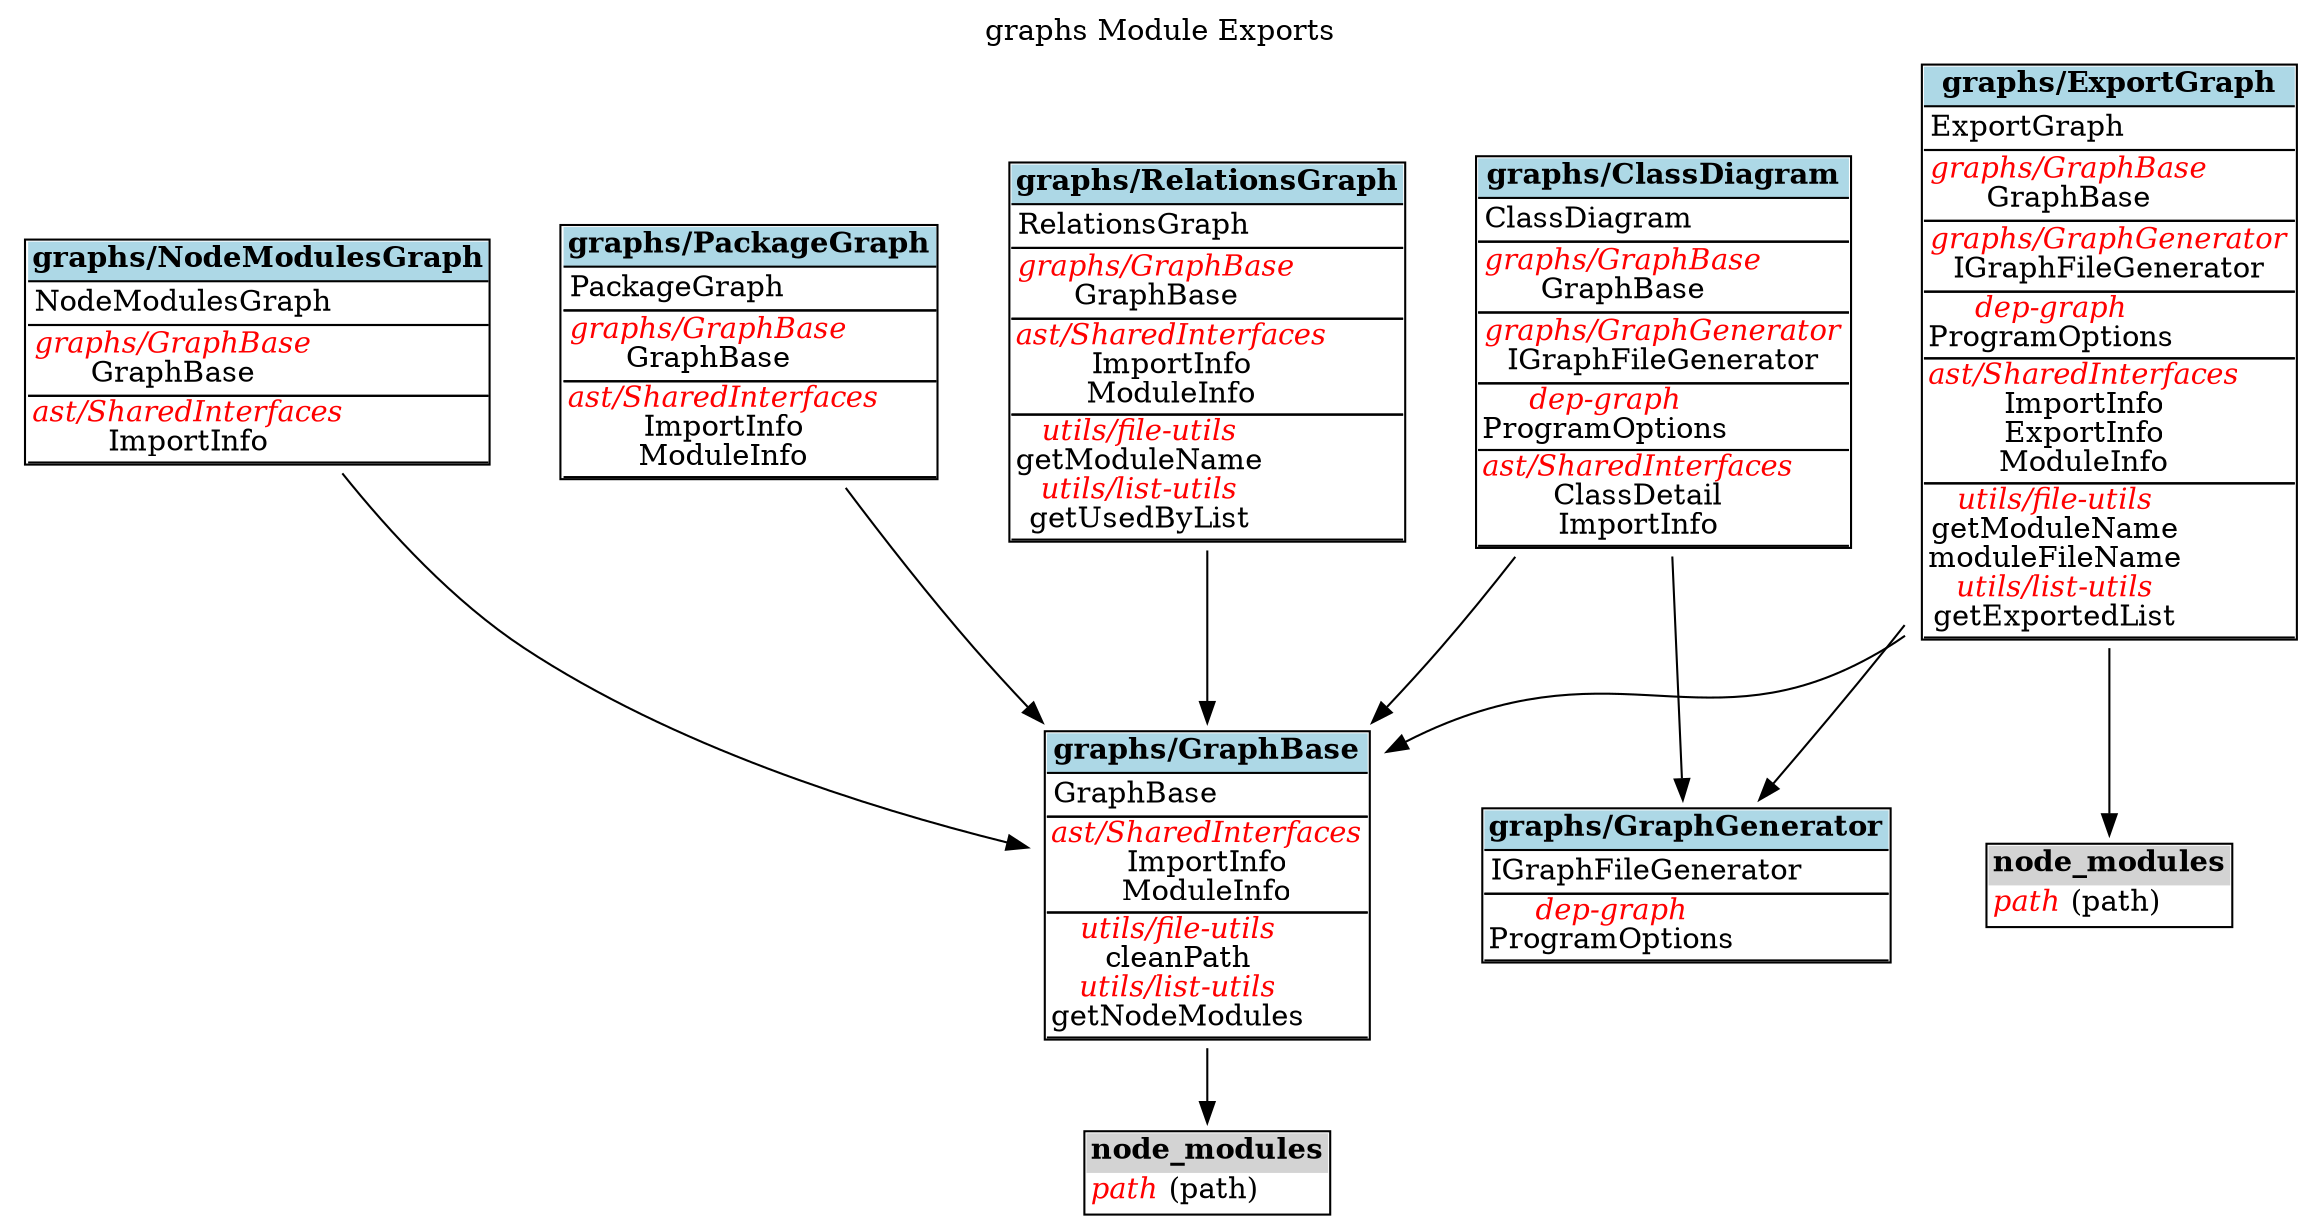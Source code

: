 digraph {label="graphs Module Exports";
labelloc="t";
"graphs/ClassDiagram" [shape=none, label=<<TABLE cellspacing="0" cellborder="0" align="left">
<TR><TD bgcolor="lightblue" HREF="docs/tsdocs/modules/_graphs_ClassDiagram_.html" TARGET="_blank" align="center"><B>graphs/ClassDiagram</B></TD></TR>
<TR><TD BORDER="1" SIDES="TB" align="left">
ClassDiagram<BR/>
</TD></TR>
<TR><TD BORDER="1" SIDES="TB" align="left">
<font color="red"><I>graphs/GraphBase</I></font><BR/>
GraphBase<BR/>
</TD></TR>
<TR><TD BORDER="1" SIDES="TB" align="left">
<font color="red"><I>graphs/GraphGenerator</I></font><BR/>
IGraphFileGenerator<BR/>
</TD></TR>
<TR><TD BORDER="1" SIDES="TB" cellpadding="1" align="left">
<font color="red"><I>dep-graph</I></font><BR/>
ProgramOptions<BR/>
</TD></TR>
<TR><TD BORDER="1" SIDES="TB" cellpadding="1" align="left">
<font color="red"><I>ast/SharedInterfaces</I></font><BR/>
ClassDetail<BR/>
ImportInfo<BR/>
</TD></TR>
</TABLE>>];
"graphs/ExportGraph" [shape=none, label=<<TABLE cellspacing="0" cellborder="0" align="left">
<TR><TD bgcolor="lightblue" HREF="docs/tsdocs/modules/_graphs_ExportGraph_.html" TARGET="_blank" align="center"><B>graphs/ExportGraph</B></TD></TR>
<TR><TD BORDER="1" SIDES="TB" align="left">
ExportGraph<BR/>
</TD></TR>
<TR><TD BORDER="1" SIDES="TB" align="left">
<font color="red"><I>graphs/GraphBase</I></font><BR/>
GraphBase<BR/>
</TD></TR>
<TR><TD BORDER="1" SIDES="TB" align="left">
<font color="red"><I>graphs/GraphGenerator</I></font><BR/>
IGraphFileGenerator<BR/>
</TD></TR>
<TR><TD BORDER="1" SIDES="TB" cellpadding="1" align="left">
<font color="red"><I>dep-graph</I></font><BR/>
ProgramOptions<BR/>
</TD></TR>
<TR><TD BORDER="1" SIDES="TB" cellpadding="1" align="left">
<font color="red"><I>ast/SharedInterfaces</I></font><BR/>
ImportInfo<BR/>
ExportInfo<BR/>
ModuleInfo<BR/>
</TD></TR>
<TR><TD BORDER="1" SIDES="TB" cellpadding="1" align="left">
<font color="red"><I>utils/file-utils</I></font><BR/>
getModuleName<BR/>
moduleFileName<BR/>
<font color="red"><I>utils/list-utils</I></font><BR/>
getExportedList<BR/>
</TD></TR>
</TABLE>>];
"graphs/ExportGraph-node_modules" [shape=none, label=<<TABLE cellspacing="0" cellborder="0" align="left">
<TR><TD bgcolor="lightgrey" align="center"><B>node_modules</B></TD></TR>
<TR><TD align="left">
<font color="red"><I>path</I></font> (path)<BR/>
</TD></TR>
</TABLE>>];
"graphs/ExportGraph"->"graphs/ExportGraph-node_modules";
"graphs/GraphBase" [shape=none, label=<<TABLE cellspacing="0" cellborder="0" align="left">
<TR><TD bgcolor="lightblue" HREF="docs/tsdocs/modules/_graphs_GraphBase_.html" TARGET="_blank" align="center"><B>graphs/GraphBase</B></TD></TR>
<TR><TD BORDER="1" SIDES="TB" align="left">
GraphBase<BR/>
</TD></TR>
<TR><TD BORDER="1" SIDES="TB" cellpadding="1" align="left">
<font color="red"><I>ast/SharedInterfaces</I></font><BR/>
ImportInfo<BR/>
ModuleInfo<BR/>
</TD></TR>
<TR><TD BORDER="1" SIDES="TB" cellpadding="1" align="left">
<font color="red"><I>utils/file-utils</I></font><BR/>
cleanPath<BR/>
<font color="red"><I>utils/list-utils</I></font><BR/>
getNodeModules<BR/>
</TD></TR>
</TABLE>>];
"graphs/GraphBase-node_modules" [shape=none, label=<<TABLE cellspacing="0" cellborder="0" align="left">
<TR><TD bgcolor="lightgrey" align="center"><B>node_modules</B></TD></TR>
<TR><TD align="left">
<font color="red"><I>path</I></font> (path)<BR/>
</TD></TR>
</TABLE>>];
"graphs/GraphBase"->"graphs/GraphBase-node_modules";
"graphs/GraphGenerator" [shape=none, label=<<TABLE cellspacing="0" cellborder="0" align="left">
<TR><TD bgcolor="lightblue" HREF="docs/tsdocs/modules/_graphs_GraphGenerator_.html" TARGET="_blank" align="center"><B>graphs/GraphGenerator</B></TD></TR>
<TR><TD BORDER="1" SIDES="TB" align="left">
IGraphFileGenerator<BR/>
</TD></TR>
<TR><TD BORDER="1" SIDES="TB" cellpadding="1" align="left">
<font color="red"><I>dep-graph</I></font><BR/>
ProgramOptions<BR/>
</TD></TR>
</TABLE>>];
"graphs/NodeModulesGraph" [shape=none, label=<<TABLE cellspacing="0" cellborder="0" align="left">
<TR><TD bgcolor="lightblue" HREF="docs/tsdocs/modules/_graphs_NodeModulesGraph_.html" TARGET="_blank" align="center"><B>graphs/NodeModulesGraph</B></TD></TR>
<TR><TD BORDER="1" SIDES="TB" align="left">
NodeModulesGraph<BR/>
</TD></TR>
<TR><TD BORDER="1" SIDES="TB" align="left">
<font color="red"><I>graphs/GraphBase</I></font><BR/>
GraphBase<BR/>
</TD></TR>
<TR><TD BORDER="1" SIDES="TB" cellpadding="1" align="left">
<font color="red"><I>ast/SharedInterfaces</I></font><BR/>
ImportInfo<BR/>
</TD></TR>
</TABLE>>];
"graphs/PackageGraph" [shape=none, label=<<TABLE cellspacing="0" cellborder="0" align="left">
<TR><TD bgcolor="lightblue" HREF="docs/tsdocs/modules/_graphs_PackageGraph_.html" TARGET="_blank" align="center"><B>graphs/PackageGraph</B></TD></TR>
<TR><TD BORDER="1" SIDES="TB" align="left">
PackageGraph<BR/>
</TD></TR>
<TR><TD BORDER="1" SIDES="TB" align="left">
<font color="red"><I>graphs/GraphBase</I></font><BR/>
GraphBase<BR/>
</TD></TR>
<TR><TD BORDER="1" SIDES="TB" cellpadding="1" align="left">
<font color="red"><I>ast/SharedInterfaces</I></font><BR/>
ImportInfo<BR/>
ModuleInfo<BR/>
</TD></TR>
</TABLE>>];
"graphs/RelationsGraph" [shape=none, label=<<TABLE cellspacing="0" cellborder="0" align="left">
<TR><TD bgcolor="lightblue" HREF="docs/tsdocs/modules/_graphs_RelationsGraph_.html" TARGET="_blank" align="center"><B>graphs/RelationsGraph</B></TD></TR>
<TR><TD BORDER="1" SIDES="TB" align="left">
RelationsGraph<BR/>
</TD></TR>
<TR><TD BORDER="1" SIDES="TB" align="left">
<font color="red"><I>graphs/GraphBase</I></font><BR/>
GraphBase<BR/>
</TD></TR>
<TR><TD BORDER="1" SIDES="TB" cellpadding="1" align="left">
<font color="red"><I>ast/SharedInterfaces</I></font><BR/>
ImportInfo<BR/>
ModuleInfo<BR/>
</TD></TR>
<TR><TD BORDER="1" SIDES="TB" cellpadding="1" align="left">
<font color="red"><I>utils/file-utils</I></font><BR/>
getModuleName<BR/>
<font color="red"><I>utils/list-utils</I></font><BR/>
getUsedByList<BR/>
</TD></TR>
</TABLE>>];
"graphs/ClassDiagram"->"graphs/GraphBase";
"graphs/ClassDiagram"->"graphs/GraphGenerator";
"graphs/ExportGraph"->"graphs/GraphBase";
"graphs/ExportGraph"->"graphs/GraphGenerator";
"graphs/NodeModulesGraph"->"graphs/GraphBase";
"graphs/PackageGraph"->"graphs/GraphBase";
"graphs/RelationsGraph"->"graphs/GraphBase";
}
